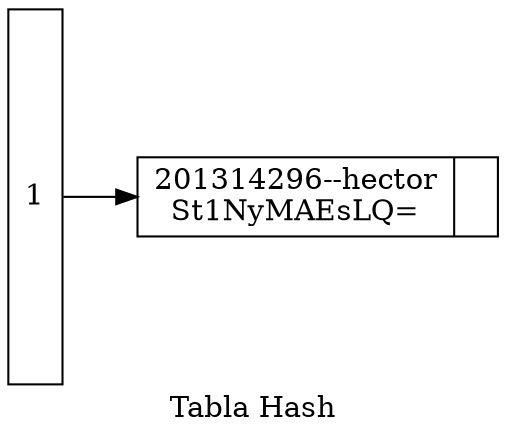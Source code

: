digraph TablaHas{
nodesep=0.08;
rankdir=LR;
node [shape=record,width=0.1,height=0.1];
nodo0 [label = "  <f0>1 " , height=2.5];
nodo1[label = " {201314296--hector\nSt1NyMAEsLQ=|}"];

nodo0:f0->nodo1
label = " Tabla Hash "; 
}
